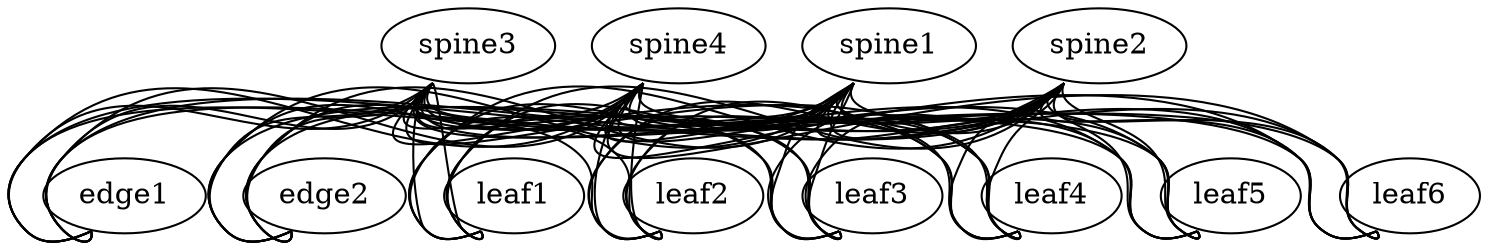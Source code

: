 graph G {

    "spine1":"swp10" -- "leaf1":"swp1";
    "spine1":"swp11" -- "leaf1":"swp2";
    "spine1":"swp12" -- "leaf2":"swp1";
    "spine1":"swp13" -- "leaf2":"swp2";
    "spine1":"swp14" -- "leaf3":"swp1";
    "spine1":"swp15" -- "leaf3":"swp2";
    "spine1":"swp16" -- "leaf4":"swp1";
    "spine1":"swp17" -- "leaf4":"swp2";
    "spine1":"swp18" -- "leaf5":"swp1";
    "spine1":"swp19" -- "leaf5":"swp2";
    "spine1":"swp20" -- "leaf6":"swp1";
    "spine1":"swp21" -- "leaf6":"swp2";  
   
    "spine2":"swp10" -- "leaf1":"swp3";
    "spine2":"swp11" -- "leaf1":"swp4";
    "spine2":"swp12" -- "leaf2":"swp3";
    "spine2":"swp13" -- "leaf2":"swp4";
    "spine2":"swp14" -- "leaf3":"swp3";
    "spine2":"swp15" -- "leaf3":"swp4";
    "spine2":"swp16" -- "leaf4":"swp3";
    "spine2":"swp17" -- "leaf4":"swp4";
    "spine2":"swp18" -- "leaf5":"swp3";
    "spine2":"swp19" -- "leaf5":"swp4";
    "spine2":"swp20" -- "leaf6":"swp3";
    "spine2":"swp21" -- "leaf6":"swp4";  
  
    "spine3":"swp10" -- "leaf1":"swp5";
    "spine3":"swp11" -- "leaf1":"swp6";
    "spine3":"swp12" -- "leaf2":"swp5";
    "spine3":"swp13" -- "leaf2":"swp6";
    "spine3":"swp14" -- "leaf3":"swp5";
    "spine3":"swp15" -- "leaf3":"swp6";
    "spine3":"swp16" -- "leaf4":"swp5";
    "spine3":"swp17" -- "leaf4":"swp6";
    "spine3":"swp18" -- "leaf5":"swp5";
    "spine3":"swp19" -- "leaf5":"swp6";
    "spine3":"swp20" -- "leaf6":"swp5";
    "spine3":"swp21" -- "leaf6":"swp6";  
    
    "spine4":"swp10" -- "leaf1":"swp7";
    "spine4":"swp11" -- "leaf1":"swp8";
    "spine4":"swp12" -- "leaf2":"swp7";
    "spine4":"swp13" -- "leaf2":"swp8";
    "spine4":"swp14" -- "leaf3":"swp7";
    "spine4":"swp15" -- "leaf3":"swp8";
    "spine4":"swp16" -- "leaf4":"swp7";
    "spine4":"swp17" -- "leaf4":"swp8";
    "spine4":"swp18" -- "leaf5":"swp7";
    "spine4":"swp19" -- "leaf5":"swp8";
    "spine4":"swp20" -- "leaf6":"swp7";
    "spine4":"swp21" -- "leaf6":"swp8";  
    
     
    "spine1":"swp1" -- "edge1":"swp1";
    "spine1":"swp2" -- "edge2":"swp2";
    "spine1":"swp3" -- "edge1":"swp1";
    "spine1":"swp4" -- "edge2":"swp2";

  
    "spine2":"swp1" -- "edge1":"swp3";
    "spine2":"swp2" -- "edge2":"swp4";
    "spine2":"swp3" -- "edge1":"swp3";
    "spine2":"swp4" -- "edge2":"swp4";

  
    "spine3":"swp1" -- "edge1":"swp5";
    "spine3":"swp2" -- "edge2":"swp6";
    "spine3":"swp3" -- "edge1":"swp5";
    "spine3":"swp4" -- "edge2":"swp6";


    "spine4":"swp1" -- "edge1":"swp7";
    "spine4":"swp2" -- "edge2":"swp8";
    "spine4":"swp3" -- "edge1":"swp7";
    "spine4":"swp4" -- "edge2":"swp8";
}
